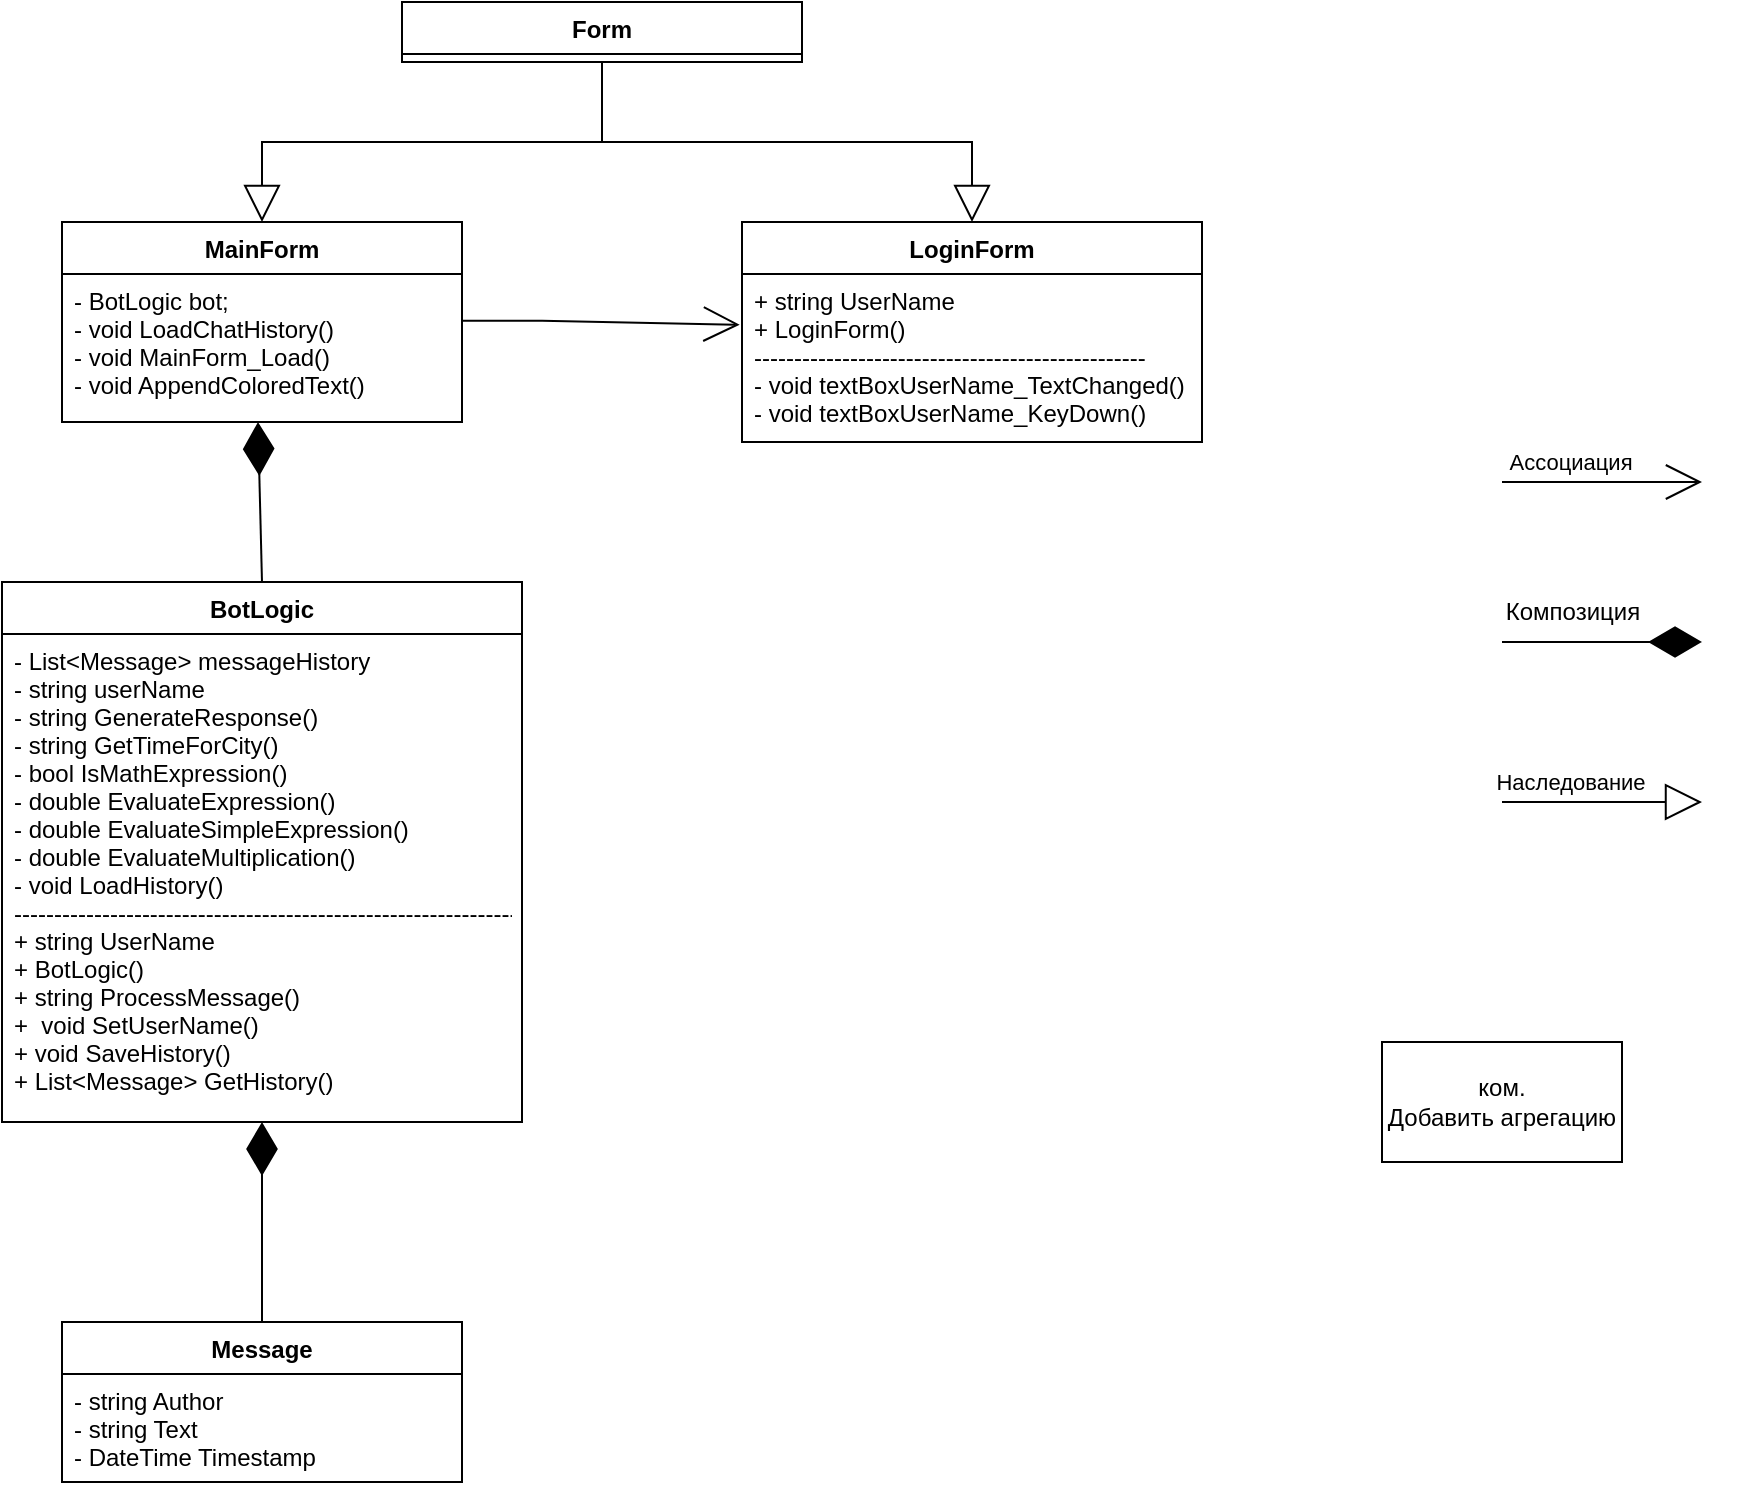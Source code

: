 <mxfile version="26.1.1">
  <diagram id="5BJHQbNZoSjJaTl8mKqh" name="Страница — 2">
    <mxGraphModel dx="1687" dy="921" grid="1" gridSize="10" guides="1" tooltips="1" connect="1" arrows="1" fold="1" page="1" pageScale="1" pageWidth="827" pageHeight="1169" math="0" shadow="0">
      <root>
        <mxCell id="0" />
        <mxCell id="1" parent="0" />
        <mxCell id="7LvVv_zrxqdaRvnYlChR-1" value="MainForm" style="swimlane;fontStyle=1;align=center;verticalAlign=top;childLayout=stackLayout;horizontal=1;startSize=26;horizontalStack=0;resizeParent=1;resizeParentMax=0;resizeLast=0;collapsible=1;marginBottom=0;" vertex="1" parent="1">
          <mxGeometry x="100" y="150" width="200" height="100" as="geometry" />
        </mxCell>
        <mxCell id="7LvVv_zrxqdaRvnYlChR-2" value="- BotLogic bot;&#xa;- void LoadChatHistory()&#xa;- void MainForm_Load()&#xa;- void AppendColoredText()" style="text;strokeColor=none;fillColor=none;align=left;verticalAlign=top;spacingLeft=4;spacingRight=4;overflow=hidden;rotatable=0;points=[[0,0.5],[1,0.5]];portConstraint=eastwest;" vertex="1" parent="7LvVv_zrxqdaRvnYlChR-1">
          <mxGeometry y="26" width="200" height="74" as="geometry" />
        </mxCell>
        <mxCell id="7LvVv_zrxqdaRvnYlChR-3" value="Наследование" style="endArrow=block;endSize=16;endFill=0;html=1;rounded=0;" edge="1" parent="1">
          <mxGeometry x="-0.333" y="10" width="160" relative="1" as="geometry">
            <mxPoint x="820" y="440" as="sourcePoint" />
            <mxPoint x="920" y="440" as="targetPoint" />
            <Array as="points">
              <mxPoint x="870" y="440" />
            </Array>
            <mxPoint as="offset" />
          </mxGeometry>
        </mxCell>
        <mxCell id="7LvVv_zrxqdaRvnYlChR-4" value="BotLogic" style="swimlane;fontStyle=1;align=center;verticalAlign=top;childLayout=stackLayout;horizontal=1;startSize=26;horizontalStack=0;resizeParent=1;resizeParentMax=0;resizeLast=0;collapsible=1;marginBottom=0;" vertex="1" parent="1">
          <mxGeometry x="70" y="330" width="260" height="270" as="geometry" />
        </mxCell>
        <mxCell id="7LvVv_zrxqdaRvnYlChR-5" value="- List&lt;Message&gt; messageHistory&#xa;- string userName&#xa;- string GenerateResponse()&#xa;- string GetTimeForCity()&#xa;- bool IsMathExpression()&#xa;- double EvaluateExpression()&#xa;- double EvaluateSimpleExpression()&#xa;- double EvaluateMultiplication()&#xa;- void LoadHistory()&#xa;----------------------------------------------------------------&#xa;+ string UserName&#xa;+ BotLogic()&#xa;+ string ProcessMessage()&#xa;+  void SetUserName()&#xa;+ void SaveHistory()&#xa;+ List&lt;Message&gt; GetHistory()" style="text;strokeColor=none;fillColor=none;align=left;verticalAlign=top;spacingLeft=4;spacingRight=4;overflow=hidden;rotatable=0;points=[[0,0.5],[1,0.5]];portConstraint=eastwest;" vertex="1" parent="7LvVv_zrxqdaRvnYlChR-4">
          <mxGeometry y="26" width="260" height="244" as="geometry" />
        </mxCell>
        <mxCell id="7LvVv_zrxqdaRvnYlChR-6" value="Message" style="swimlane;fontStyle=1;align=center;verticalAlign=top;childLayout=stackLayout;horizontal=1;startSize=26;horizontalStack=0;resizeParent=1;resizeParentMax=0;resizeLast=0;collapsible=1;marginBottom=0;" vertex="1" parent="1">
          <mxGeometry x="100" y="700" width="200" height="80" as="geometry" />
        </mxCell>
        <mxCell id="7LvVv_zrxqdaRvnYlChR-7" value="- string Author&#xa;- string Text&#xa;- DateTime Timestamp" style="text;strokeColor=none;fillColor=none;align=left;verticalAlign=top;spacingLeft=4;spacingRight=4;overflow=hidden;rotatable=0;points=[[0,0.5],[1,0.5]];portConstraint=eastwest;" vertex="1" parent="7LvVv_zrxqdaRvnYlChR-6">
          <mxGeometry y="26" width="200" height="54" as="geometry" />
        </mxCell>
        <mxCell id="7LvVv_zrxqdaRvnYlChR-8" value="" style="endArrow=diamondThin;endFill=1;endSize=24;html=1;rounded=0;exitX=0.5;exitY=0;exitDx=0;exitDy=0;" edge="1" parent="1" source="7LvVv_zrxqdaRvnYlChR-6" target="7LvVv_zrxqdaRvnYlChR-5">
          <mxGeometry width="160" relative="1" as="geometry">
            <mxPoint x="260.0" y="584.996" as="sourcePoint" />
            <mxPoint x="261.96" y="684.02" as="targetPoint" />
          </mxGeometry>
        </mxCell>
        <mxCell id="7LvVv_zrxqdaRvnYlChR-9" value="" style="endArrow=diamondThin;endFill=1;endSize=24;html=1;rounded=0;exitX=0.5;exitY=0;exitDx=0;exitDy=0;entryX=0.49;entryY=1;entryDx=0;entryDy=0;entryPerimeter=0;" edge="1" parent="1" source="7LvVv_zrxqdaRvnYlChR-4" target="7LvVv_zrxqdaRvnYlChR-2">
          <mxGeometry width="160" relative="1" as="geometry">
            <mxPoint x="328" y="290" as="sourcePoint" />
            <mxPoint x="194" y="290" as="targetPoint" />
          </mxGeometry>
        </mxCell>
        <mxCell id="7LvVv_zrxqdaRvnYlChR-10" value="Form" style="swimlane;fontStyle=1;align=center;verticalAlign=top;childLayout=stackLayout;horizontal=1;startSize=26;horizontalStack=0;resizeParent=1;resizeParentMax=0;resizeLast=0;collapsible=1;marginBottom=0;" vertex="1" parent="1">
          <mxGeometry x="270" y="40" width="200" height="30" as="geometry" />
        </mxCell>
        <mxCell id="7LvVv_zrxqdaRvnYlChR-11" value="" style="endArrow=block;endSize=16;endFill=0;html=1;rounded=0;exitX=0.5;exitY=1;exitDx=0;exitDy=0;entryX=0.5;entryY=0;entryDx=0;entryDy=0;" edge="1" parent="1" source="7LvVv_zrxqdaRvnYlChR-10" target="7LvVv_zrxqdaRvnYlChR-1">
          <mxGeometry x="-0.333" y="10" width="160" relative="1" as="geometry">
            <mxPoint x="320" y="110" as="sourcePoint" />
            <mxPoint x="440" y="110" as="targetPoint" />
            <Array as="points">
              <mxPoint x="370" y="110" />
              <mxPoint x="200" y="110" />
            </Array>
            <mxPoint as="offset" />
          </mxGeometry>
        </mxCell>
        <mxCell id="7LvVv_zrxqdaRvnYlChR-12" value="" style="endArrow=block;endSize=16;endFill=0;html=1;rounded=0;exitX=0.5;exitY=1;exitDx=0;exitDy=0;entryX=0.5;entryY=0;entryDx=0;entryDy=0;" edge="1" parent="1" target="7LvVv_zrxqdaRvnYlChR-16">
          <mxGeometry x="-0.333" y="10" width="160" relative="1" as="geometry">
            <mxPoint x="370" y="70" as="sourcePoint" />
            <mxPoint x="540" y="150" as="targetPoint" />
            <Array as="points">
              <mxPoint x="370" y="110" />
              <mxPoint x="555" y="110" />
            </Array>
            <mxPoint as="offset" />
          </mxGeometry>
        </mxCell>
        <mxCell id="7LvVv_zrxqdaRvnYlChR-15" value="" style="endArrow=open;endSize=16;endFill=0;html=1;rounded=0;entryX=-0.005;entryY=0.302;entryDx=0;entryDy=0;entryPerimeter=0;" edge="1" parent="1" target="7LvVv_zrxqdaRvnYlChR-17">
          <mxGeometry x="-0.333" y="10" width="160" relative="1" as="geometry">
            <mxPoint x="300" y="199.41" as="sourcePoint" />
            <mxPoint x="400" y="199.41" as="targetPoint" />
            <Array as="points">
              <mxPoint x="340" y="199.41" />
            </Array>
            <mxPoint as="offset" />
          </mxGeometry>
        </mxCell>
        <mxCell id="7LvVv_zrxqdaRvnYlChR-16" value="LoginForm" style="swimlane;fontStyle=1;align=center;verticalAlign=top;childLayout=stackLayout;horizontal=1;startSize=26;horizontalStack=0;resizeParent=1;resizeParentMax=0;resizeLast=0;collapsible=1;marginBottom=0;" vertex="1" parent="1">
          <mxGeometry x="440" y="150" width="230" height="110" as="geometry" />
        </mxCell>
        <mxCell id="7LvVv_zrxqdaRvnYlChR-17" value="+ string UserName&#xa;+ LoginForm()&#xa;-------------------------------------------------&#xa;- void textBoxUserName_TextChanged()&#xa;- void textBoxUserName_KeyDown()" style="text;strokeColor=none;fillColor=none;align=left;verticalAlign=top;spacingLeft=4;spacingRight=4;overflow=hidden;rotatable=0;points=[[0,0.5],[1,0.5]];portConstraint=eastwest;" vertex="1" parent="7LvVv_zrxqdaRvnYlChR-16">
          <mxGeometry y="26" width="230" height="84" as="geometry" />
        </mxCell>
        <mxCell id="7LvVv_zrxqdaRvnYlChR-18" value="Ассоциация" style="endArrow=open;endSize=16;endFill=0;html=1;rounded=0;" edge="1" parent="1">
          <mxGeometry x="-0.333" y="10" width="160" relative="1" as="geometry">
            <mxPoint x="820" y="280" as="sourcePoint" />
            <mxPoint x="920" y="280" as="targetPoint" />
            <Array as="points">
              <mxPoint x="860" y="280" />
            </Array>
            <mxPoint as="offset" />
          </mxGeometry>
        </mxCell>
        <mxCell id="7LvVv_zrxqdaRvnYlChR-19" value="&lt;div&gt;&lt;br&gt;&lt;/div&gt;" style="endArrow=diamondThin;endFill=1;endSize=24;html=1;rounded=0;align=right;" edge="1" parent="1">
          <mxGeometry width="160" relative="1" as="geometry">
            <mxPoint x="820" y="360" as="sourcePoint" />
            <mxPoint x="920" y="360" as="targetPoint" />
            <mxPoint as="offset" />
          </mxGeometry>
        </mxCell>
        <mxCell id="7LvVv_zrxqdaRvnYlChR-20" value="Композиция" style="text;html=1;align=center;verticalAlign=middle;resizable=0;points=[];autosize=1;strokeColor=none;fillColor=none;" vertex="1" parent="1">
          <mxGeometry x="810" y="330" width="90" height="30" as="geometry" />
        </mxCell>
        <mxCell id="7LvVv_zrxqdaRvnYlChR-21" value="ком.&lt;br&gt;Добавить агрегацию" style="whiteSpace=wrap;html=1;" vertex="1" parent="1">
          <mxGeometry x="760" y="560" width="120" height="60" as="geometry" />
        </mxCell>
      </root>
    </mxGraphModel>
  </diagram>
</mxfile>

